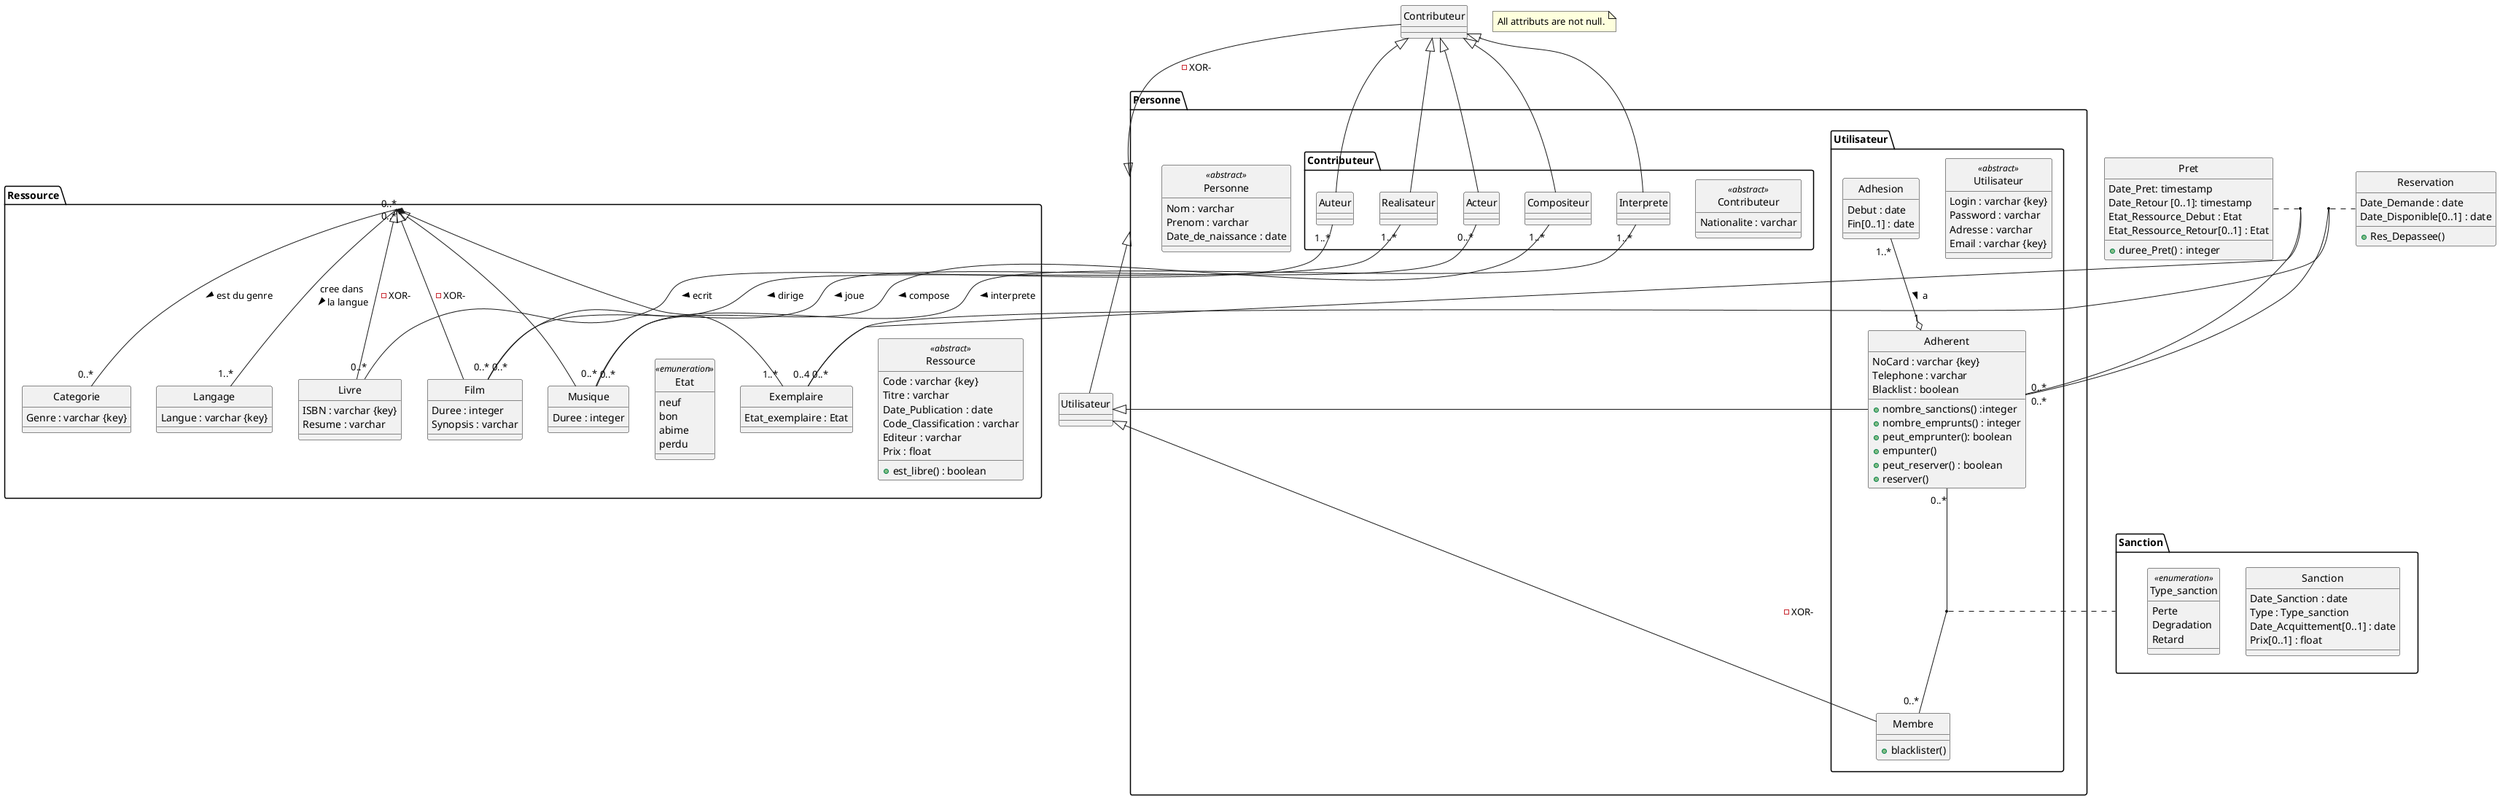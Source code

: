 @startuml
hide circle


note as N1
    All attributs are not null.
end note

package Ressource {
    class Ressource << abstract >> {
        Code : varchar {key}
        Titre : varchar
        Date_Publication : date
        Code_Classification : varchar
        Editeur : varchar
        Prix : float
        +est_libre() : boolean
    }

    class Exemplaire{
      Etat_exemplaire : Etat
    }

    class Etat <<emuneration>> {
        neuf
        bon
        abime
        perdu
    }

    class Categorie{
      Genre : varchar {key}
    }

    class Livre {
        ISBN : varchar {key}
        Resume : varchar
    }

    class Film {
        Duree : integer
        Synopsis : varchar
    }

    class Musique {
        Duree : integer
    }

    class Langage{
        Langue : varchar {key}
    }
}

Package Personne {
    class Personne << abstract >> {
        Nom : varchar
        Prenom : varchar
        Date_de_naissance : date
    }

    Package Contributeur {
        class Contributeur  <<abstract>> {
            Nationalite : varchar
        }

        class Auteur {

        }

        class Realisateur {

        }
        class Acteur {

        }
        class Compositeur {

        }
        class Interprete {

        }

    }

    Package Utilisateur {
        class Utilisateur << abstract >> {
            Login : varchar {key}
            Password : varchar
            Adresse : varchar
            Email : varchar {key}
        }

        class Membre {
          +blacklister()
        }

        class Adherent {
            NoCard : varchar {key}
            Telephone : varchar
            Blacklist : boolean
            +nombre_sanctions() :integer
            +nombre_emprunts() : integer
            +peut_emprunter(): boolean
            +empunter()
            +peut_reserver() : boolean
            +reserver()
        }

        class Adhesion{
            Debut : date
            Fin[0..1] : date
        }
    }
}

class Pret{
    Date_Pret: timestamp
    Date_Retour [0..1]: timestamp
    Etat_Ressource_Debut : Etat
    Etat_Ressource_Retour[0..1] : Etat
    +duree_Pret() : integer
}

class Reservation{
    Date_Demande : date
    Date_Disponible[0..1] : date
    +Res_Depassee()
}

Package Sanction {
    class Sanction{
        Date_Sanction : date
        Type : Type_sanction
        Date_Acquittement[0..1] : date
        Prix[0..1] : float
}

  class Type_sanction <<enumeration>>{
    Perte
    Degradation
    Retard
  }

}

' Heritage
Personne <|-- Contributeur :-XOR-
Contributeur <|-- Auteur
Contributeur <|-- Realisateur
Contributeur <|-- Acteur
Contributeur <|-- Compositeur
Contributeur <|-- Interprete
Ressource <|-- Livre :-XOR-
Ressource <|-- Film :-XOR-
Ressource <|-- Musique
Personne <|-- Utilisateur
Utilisateur <|-- Membre :-XOR-
Utilisateur <|-- Adherent



'association
Ressource "0..*" -- "1..*" Langage : cree dans \nla langue >
Ressource "0..*" -- "0..*" Categorie : est du genre >
Auteur "1..*" -- "0..*" Livre : ecrit >
Compositeur "1..*" -- "0..*" Musique : compose >
Interprete "1..*" -- "0..*" Musique : interprete >
Realisateur "1..*" -- "0..*" Film : dirige >
Acteur "0..*" -- "0..*" Film : joue >

Adherent "0..*"--"0..*" Exemplaire
(Exemplaire, Adherent) . Pret

Exemplaire "0..4" -- "0..*" Adherent
(Exemplaire, Adherent) . Reservation

Adhesion "1..*" --o "1" Adherent : a >
Exemplaire "   1..*" --* Ressource
Adherent "0..*" -- "0..*" Membre
(Adherent, Membre) . Sanction
@enduml
